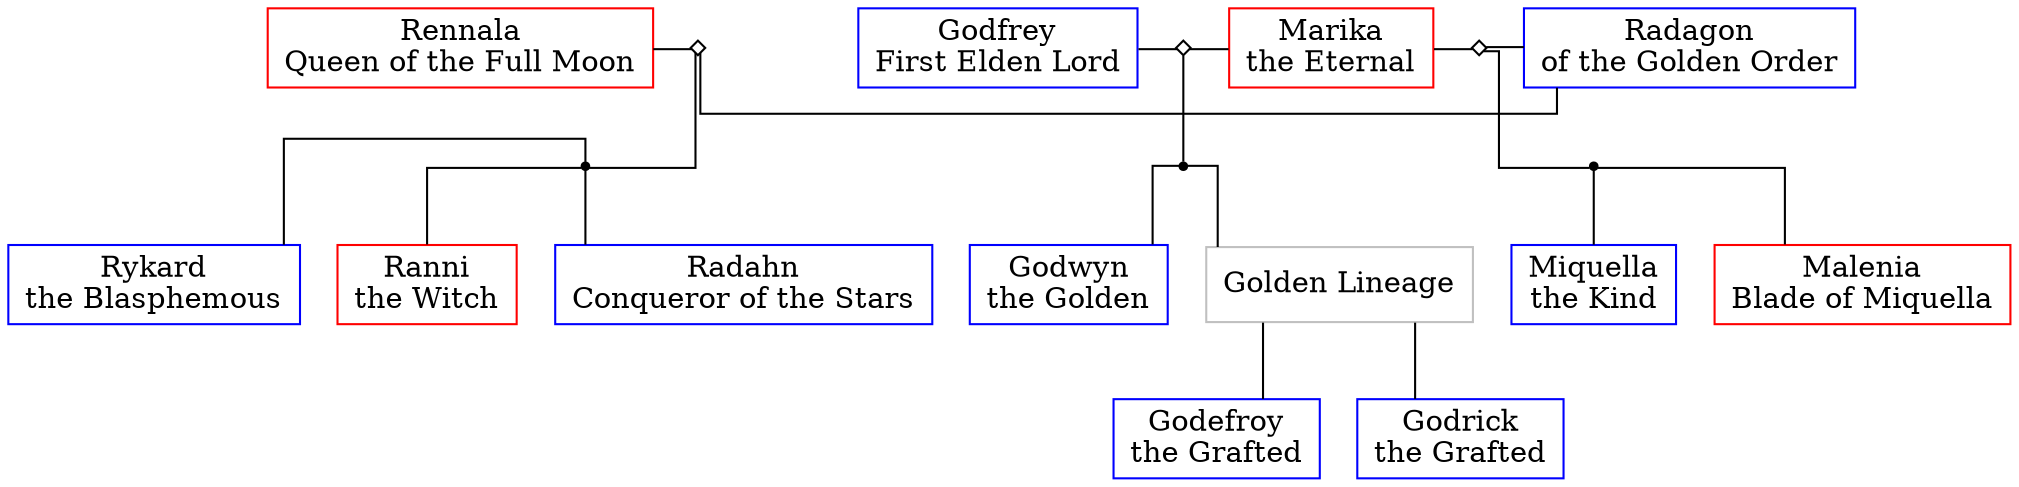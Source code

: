 // pyFamilyTree Graph
graph {
	graph [labelloc=b splines=ortho]
	node [shape=box]
	malenia [label="Malenia
Blade of Miquella" color=red]
	"marika-x-radagon" [label="" height=0.1 shape=diamond width=0.1]
	{
		rank=same
		radagon [label="Radagon
of the Golden Order" color=blue]
		marika [label="Marika
the Eternal" color=red]
		marika -- "marika-x-radagon"
		"marika-x-radagon" -- radagon
	}
	"c-marika-x-radagon" [shape=point size=0.1]
	"marika-x-radagon" -- "c-marika-x-radagon"
	"c-marika-x-radagon" -- malenia
	rennala [label="Rennala
Queen of the Full Moon" color=red]
	ranni [label="Ranni
the Witch" color=red]
	"rennala-x-radagon" [label="" height=0.1 shape=diamond width=0.1]
	{
		rank=same
		radagon [label="Radagon
of the Golden Order" color=blue]
		rennala [label="Rennala
Queen of the Full Moon" color=red]
		rennala -- "rennala-x-radagon"
		"rennala-x-radagon" -- radagon
	}
	"c-rennala-x-radagon" [shape=point size=0.1]
	"rennala-x-radagon" -- "c-rennala-x-radagon"
	"c-rennala-x-radagon" -- ranni
	golden_lineage [label="Golden Lineage" color=gray]
	"godfrey-x-marika" [label="" height=0.1 shape=diamond width=0.1]
	{
		rank=same
		marika [label="Marika
the Eternal" color=red]
		godfrey [label="Godfrey
First Elden Lord" color=blue]
		godfrey -- "godfrey-x-marika"
		"godfrey-x-marika" -- marika
	}
	"c-godfrey-x-marika" [shape=point size=0.1]
	"godfrey-x-marika" -- "c-godfrey-x-marika"
	"c-godfrey-x-marika" -- golden_lineage
	radahn [label="Radahn
Conqueror of the Stars" color=blue]
	"c-rennala-x-radagon" -- radahn
	rykard [label="Rykard
the Blasphemous" color=blue]
	"c-rennala-x-radagon" -- rykard
	godefroy [label="Godefroy
the Grafted" color=blue]
	golden_lineage [label="Golden Lineage" color=gray]
	golden_lineage -- godefroy
	godfrey [label="Godfrey
First Elden Lord" color=blue]
	radagon [label="Radagon
of the Golden Order" color=blue]
	miquella [label="Miquella
the Kind" color=blue]
	"c-marika-x-radagon" -- miquella
	marika [label="Marika
the Eternal" color=red]
	godwyn [label="Godwyn
the Golden" color=blue]
	"c-godfrey-x-marika" -- godwyn
	godrick [label="Godrick
the Grafted" color=blue]
	golden_lineage [label="Golden Lineage" color=gray]
	golden_lineage -- godrick
}
